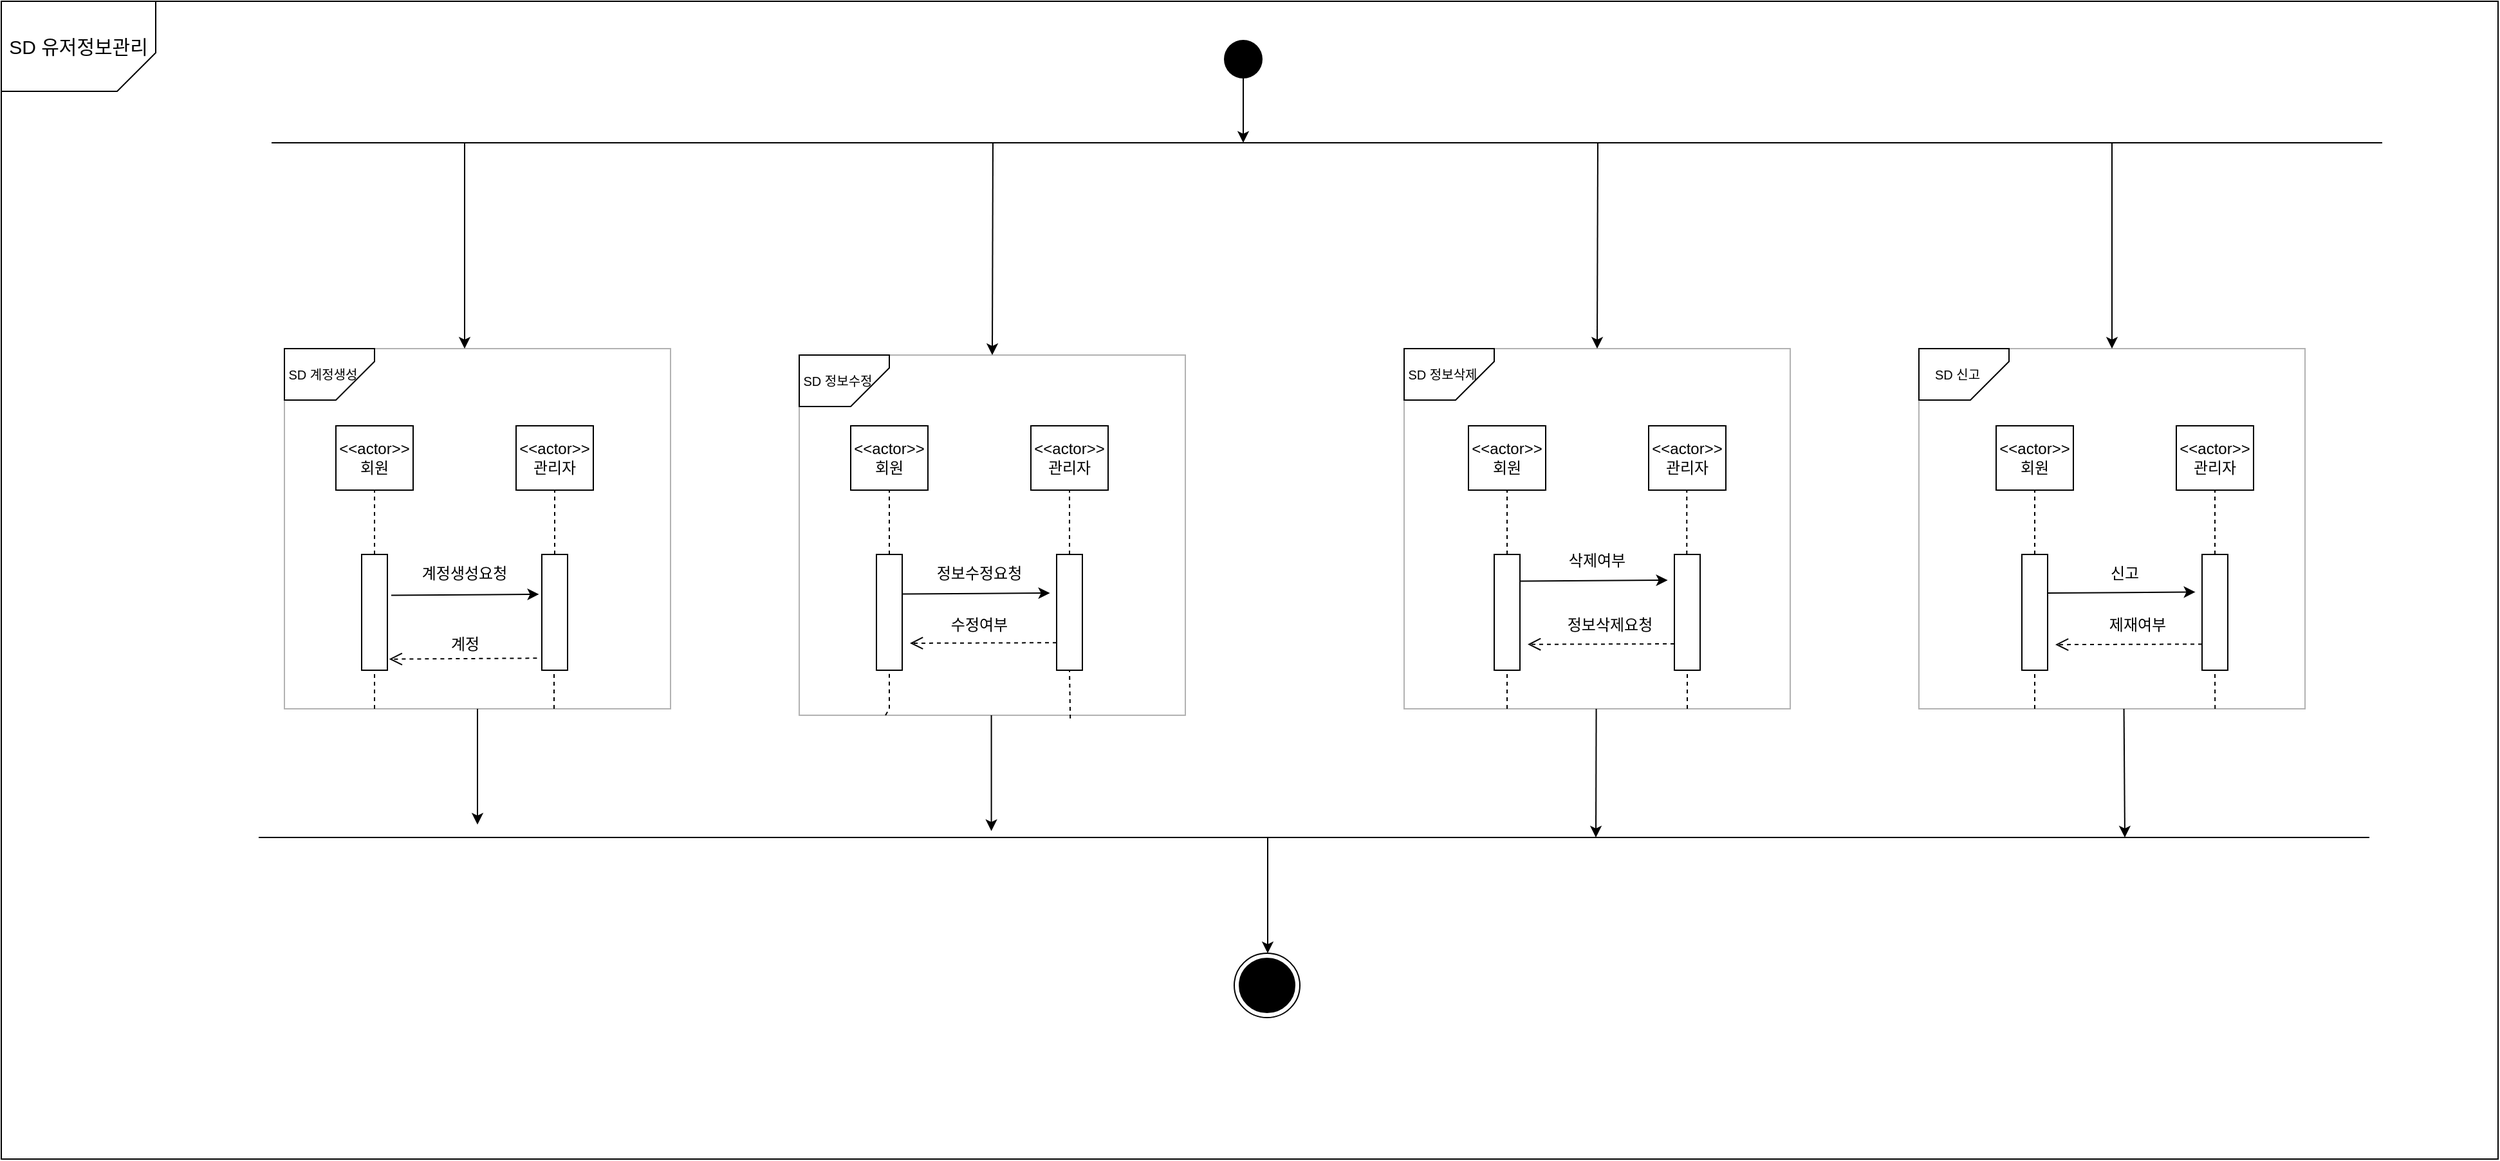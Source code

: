 <mxfile version="18.0.2" type="device"><diagram id="MdSXUPjoFJtuOQGLq4Kt" name="Page-1"><mxGraphModel dx="3793" dy="1540" grid="1" gridSize="10" guides="1" tooltips="1" connect="1" arrows="1" fold="1" page="1" pageScale="1" pageWidth="827" pageHeight="1169" background="#ffffff" math="0" shadow="0"><root><mxCell id="0"/><mxCell id="1" parent="0"/><mxCell id="vOopomJ9JFIP2a_O57IZ-1" value="" style="ellipse;fillColor=#000000;strokeColor=none;" parent="1" vertex="1"><mxGeometry x="380" y="70" width="30" height="30" as="geometry"/></mxCell><mxCell id="vOopomJ9JFIP2a_O57IZ-2" value="" style="endArrow=classic;html=1;rounded=0;exitX=0.5;exitY=1;exitDx=0;exitDy=0;" parent="1" source="vOopomJ9JFIP2a_O57IZ-1" edge="1"><mxGeometry width="50" height="50" relative="1" as="geometry"><mxPoint x="390" y="200" as="sourcePoint"/><mxPoint x="395" y="150" as="targetPoint"/></mxGeometry></mxCell><mxCell id="vOopomJ9JFIP2a_O57IZ-3" value="" style="endArrow=none;html=1;rounded=0;" parent="1" edge="1"><mxGeometry width="50" height="50" relative="1" as="geometry"><mxPoint x="-360" y="150" as="sourcePoint"/><mxPoint x="1280" y="150" as="targetPoint"/></mxGeometry></mxCell><mxCell id="vOopomJ9JFIP2a_O57IZ-4" value="" style="endArrow=classic;html=1;rounded=0;" parent="1" edge="1"><mxGeometry width="50" height="50" relative="1" as="geometry"><mxPoint x="-210" y="150" as="sourcePoint"/><mxPoint x="-210" y="310" as="targetPoint"/><Array as="points"><mxPoint x="-210" y="210"/><mxPoint x="-210" y="230"/><mxPoint x="-210" y="280"/></Array></mxGeometry></mxCell><mxCell id="vOopomJ9JFIP2a_O57IZ-5" value="" style="rounded=0;whiteSpace=wrap;html=1;opacity=30;" parent="1" vertex="1"><mxGeometry x="-350" y="310" width="300" height="280" as="geometry"/></mxCell><mxCell id="vOopomJ9JFIP2a_O57IZ-6" value="&amp;lt;&amp;lt;actor&amp;gt;&amp;gt;&lt;br&gt;회원" style="rounded=0;whiteSpace=wrap;html=1;" parent="1" vertex="1"><mxGeometry x="-310" y="370" width="60" height="50" as="geometry"/></mxCell><mxCell id="vOopomJ9JFIP2a_O57IZ-7" value="&amp;lt;&amp;lt;actor&amp;gt;&amp;gt;&lt;br&gt;관리자" style="rounded=0;whiteSpace=wrap;html=1;" parent="1" vertex="1"><mxGeometry x="-170" y="370" width="60" height="50" as="geometry"/></mxCell><mxCell id="vOopomJ9JFIP2a_O57IZ-10" value="" style="rounded=0;whiteSpace=wrap;html=1;" parent="1" vertex="1"><mxGeometry x="-290" y="470" width="20" height="90" as="geometry"/></mxCell><mxCell id="vOopomJ9JFIP2a_O57IZ-11" value="" style="rounded=0;whiteSpace=wrap;html=1;" parent="1" vertex="1"><mxGeometry x="-150" y="470" width="20" height="90" as="geometry"/></mxCell><mxCell id="vOopomJ9JFIP2a_O57IZ-12" value="" style="endArrow=classic;html=1;rounded=0;exitX=1.15;exitY=0.353;exitDx=0;exitDy=0;exitPerimeter=0;entryX=-0.11;entryY=0.344;entryDx=0;entryDy=0;entryPerimeter=0;" parent="1" source="vOopomJ9JFIP2a_O57IZ-10" target="vOopomJ9JFIP2a_O57IZ-11" edge="1"><mxGeometry width="50" height="50" relative="1" as="geometry"><mxPoint x="390" y="510" as="sourcePoint"/><mxPoint x="440" y="460" as="targetPoint"/><Array as="points"/></mxGeometry></mxCell><mxCell id="vOopomJ9JFIP2a_O57IZ-13" value="계정생성요청" style="text;html=1;strokeColor=none;fillColor=none;align=center;verticalAlign=middle;whiteSpace=wrap;rounded=0;" parent="1" vertex="1"><mxGeometry x="-250" y="470" width="80" height="30" as="geometry"/></mxCell><mxCell id="vOopomJ9JFIP2a_O57IZ-17" value="" style="endArrow=none;dashed=1;html=1;rounded=0;exitX=0.5;exitY=0;exitDx=0;exitDy=0;entryX=0.5;entryY=1;entryDx=0;entryDy=0;" parent="1" source="vOopomJ9JFIP2a_O57IZ-11" target="vOopomJ9JFIP2a_O57IZ-7" edge="1"><mxGeometry width="50" height="50" relative="1" as="geometry"><mxPoint x="130" y="420" as="sourcePoint"/><mxPoint x="180" y="390" as="targetPoint"/></mxGeometry></mxCell><mxCell id="vOopomJ9JFIP2a_O57IZ-18" value="" style="endArrow=none;dashed=1;html=1;rounded=0;exitX=0.5;exitY=0;exitDx=0;exitDy=0;entryX=0.5;entryY=1;entryDx=0;entryDy=0;" parent="1" edge="1"><mxGeometry width="50" height="50" relative="1" as="geometry"><mxPoint x="-280" y="470" as="sourcePoint"/><mxPoint x="-280" y="420" as="targetPoint"/></mxGeometry></mxCell><mxCell id="vOopomJ9JFIP2a_O57IZ-19" value="" style="verticalAlign=bottom;endArrow=open;dashed=1;endSize=8;shadow=0;strokeWidth=1;exitX=-0.19;exitY=0.896;exitDx=0;exitDy=0;exitPerimeter=0;entryX=1.067;entryY=0.904;entryDx=0;entryDy=0;entryPerimeter=0;" parent="1" source="vOopomJ9JFIP2a_O57IZ-11" target="vOopomJ9JFIP2a_O57IZ-10" edge="1"><mxGeometry x="-0.429" y="-50" relative="1" as="geometry"><mxPoint x="-260" y="551" as="targetPoint"/><mxPoint x="160" y="500" as="sourcePoint"/><mxPoint as="offset"/></mxGeometry></mxCell><mxCell id="vOopomJ9JFIP2a_O57IZ-20" value="계정" style="text;html=1;align=center;verticalAlign=middle;resizable=0;points=[];autosize=1;strokeColor=none;fillColor=none;" parent="1" vertex="1"><mxGeometry x="-230" y="530" width="40" height="20" as="geometry"/></mxCell><mxCell id="vOopomJ9JFIP2a_O57IZ-21" value="" style="endArrow=none;dashed=1;html=1;rounded=0;entryX=0.5;entryY=1;entryDx=0;entryDy=0;" parent="1" target="vOopomJ9JFIP2a_O57IZ-10" edge="1"><mxGeometry width="50" height="50" relative="1" as="geometry"><mxPoint x="-280" y="590" as="sourcePoint"/><mxPoint x="380" y="400" as="targetPoint"/></mxGeometry></mxCell><mxCell id="vOopomJ9JFIP2a_O57IZ-22" value="" style="endArrow=none;dashed=1;html=1;rounded=0;entryX=0.5;entryY=1;entryDx=0;entryDy=0;" parent="1" edge="1"><mxGeometry width="50" height="50" relative="1" as="geometry"><mxPoint x="-140.5" y="590" as="sourcePoint"/><mxPoint x="-140.5" y="560" as="targetPoint"/></mxGeometry></mxCell><mxCell id="vOopomJ9JFIP2a_O57IZ-23" value="" style="shape=card;whiteSpace=wrap;html=1;rotation=-180;" parent="1" vertex="1"><mxGeometry x="-350" y="310" width="70" height="40" as="geometry"/></mxCell><mxCell id="vOopomJ9JFIP2a_O57IZ-24" value="&lt;font style=&quot;font-size: 10px;&quot;&gt;SD 계정생성&lt;/font&gt;" style="text;html=1;strokeColor=none;fillColor=none;align=center;verticalAlign=middle;whiteSpace=wrap;rounded=0;" parent="1" vertex="1"><mxGeometry x="-350" y="315" width="60" height="30" as="geometry"/></mxCell><mxCell id="vOopomJ9JFIP2a_O57IZ-25" value="" style="endArrow=classic;html=1;rounded=0;entryX=0.5;entryY=0;entryDx=0;entryDy=0;" parent="1" target="vOopomJ9JFIP2a_O57IZ-26" edge="1"><mxGeometry width="50" height="50" relative="1" as="geometry"><mxPoint x="200.5" y="150" as="sourcePoint"/><mxPoint x="200" y="275.8" as="targetPoint"/></mxGeometry></mxCell><mxCell id="vOopomJ9JFIP2a_O57IZ-26" value="" style="rounded=0;whiteSpace=wrap;html=1;opacity=30;" parent="1" vertex="1"><mxGeometry x="50" y="315" width="300" height="280" as="geometry"/></mxCell><mxCell id="vOopomJ9JFIP2a_O57IZ-28" value="" style="shape=card;whiteSpace=wrap;html=1;rotation=-180;" parent="1" vertex="1"><mxGeometry x="50" y="315" width="70" height="40" as="geometry"/></mxCell><mxCell id="vOopomJ9JFIP2a_O57IZ-29" value="SD 정보수정" style="text;html=1;strokeColor=none;fillColor=none;align=center;verticalAlign=middle;whiteSpace=wrap;rounded=0;fontSize=10;" parent="1" vertex="1"><mxGeometry x="50" y="320" width="60" height="30" as="geometry"/></mxCell><mxCell id="vOopomJ9JFIP2a_O57IZ-31" value="&amp;lt;&amp;lt;actor&amp;gt;&amp;gt;&lt;br&gt;회원" style="rounded=0;whiteSpace=wrap;html=1;" parent="1" vertex="1"><mxGeometry x="90" y="370" width="60" height="50" as="geometry"/></mxCell><mxCell id="vOopomJ9JFIP2a_O57IZ-32" value="&amp;lt;&amp;lt;actor&amp;gt;&amp;gt;&lt;br&gt;관리자" style="rounded=0;whiteSpace=wrap;html=1;" parent="1" vertex="1"><mxGeometry x="230" y="370" width="60" height="50" as="geometry"/></mxCell><mxCell id="vOopomJ9JFIP2a_O57IZ-33" value="" style="endArrow=none;dashed=1;html=1;rounded=0;exitX=0.5;exitY=0;exitDx=0;exitDy=0;entryX=0.5;entryY=1;entryDx=0;entryDy=0;" parent="1" edge="1"><mxGeometry width="50" height="50" relative="1" as="geometry"><mxPoint x="120" y="470" as="sourcePoint"/><mxPoint x="120" y="420" as="targetPoint"/></mxGeometry></mxCell><mxCell id="vOopomJ9JFIP2a_O57IZ-38" value="" style="endArrow=none;dashed=1;html=1;rounded=0;fontSize=10;entryX=0.5;entryY=1;entryDx=0;entryDy=0;" parent="1" target="vOopomJ9JFIP2a_O57IZ-32" edge="1"><mxGeometry width="50" height="50" relative="1" as="geometry"><mxPoint x="260" y="470" as="sourcePoint"/><mxPoint x="260" y="430" as="targetPoint"/></mxGeometry></mxCell><mxCell id="vOopomJ9JFIP2a_O57IZ-39" value="" style="rounded=0;whiteSpace=wrap;html=1;" parent="1" vertex="1"><mxGeometry x="110" y="470" width="20" height="90" as="geometry"/></mxCell><mxCell id="vOopomJ9JFIP2a_O57IZ-40" value="" style="rounded=0;whiteSpace=wrap;html=1;" parent="1" vertex="1"><mxGeometry x="250" y="470" width="20" height="90" as="geometry"/></mxCell><mxCell id="vOopomJ9JFIP2a_O57IZ-41" value="" style="endArrow=classic;html=1;rounded=0;exitX=1.15;exitY=0.353;exitDx=0;exitDy=0;exitPerimeter=0;entryX=-0.11;entryY=0.344;entryDx=0;entryDy=0;entryPerimeter=0;" parent="1" edge="1"><mxGeometry width="50" height="50" relative="1" as="geometry"><mxPoint x="130.0" y="500.81" as="sourcePoint"/><mxPoint x="244.8" y="500.0" as="targetPoint"/><Array as="points"/></mxGeometry></mxCell><mxCell id="vOopomJ9JFIP2a_O57IZ-42" value="" style="verticalAlign=bottom;endArrow=open;dashed=1;endSize=8;shadow=0;strokeWidth=1;exitX=-0.19;exitY=0.896;exitDx=0;exitDy=0;exitPerimeter=0;" parent="1" edge="1"><mxGeometry x="-0.429" y="-50" relative="1" as="geometry"><mxPoint x="136" y="539" as="targetPoint"/><mxPoint x="250.0" y="538.6" as="sourcePoint"/><mxPoint as="offset"/></mxGeometry></mxCell><mxCell id="vOopomJ9JFIP2a_O57IZ-44" value="정보수정요청" style="text;html=1;strokeColor=none;fillColor=none;align=center;verticalAlign=middle;whiteSpace=wrap;rounded=0;" parent="1" vertex="1"><mxGeometry x="150" y="470" width="80" height="30" as="geometry"/></mxCell><mxCell id="vOopomJ9JFIP2a_O57IZ-45" value="수정여부" style="text;html=1;strokeColor=none;fillColor=none;align=center;verticalAlign=middle;whiteSpace=wrap;rounded=0;" parent="1" vertex="1"><mxGeometry x="150" y="510" width="80" height="30" as="geometry"/></mxCell><mxCell id="vOopomJ9JFIP2a_O57IZ-46" value="" style="endArrow=classic;html=1;rounded=0;entryX=0.5;entryY=0;entryDx=0;entryDy=0;" parent="1" edge="1"><mxGeometry width="50" height="50" relative="1" as="geometry"><mxPoint x="670.5" y="150.0" as="sourcePoint"/><mxPoint x="670" y="310" as="targetPoint"/></mxGeometry></mxCell><mxCell id="vOopomJ9JFIP2a_O57IZ-47" value="" style="rounded=0;whiteSpace=wrap;html=1;opacity=30;" parent="1" vertex="1"><mxGeometry x="520" y="310" width="300" height="280" as="geometry"/></mxCell><mxCell id="vOopomJ9JFIP2a_O57IZ-49" value="" style="shape=card;whiteSpace=wrap;html=1;rotation=-180;" parent="1" vertex="1"><mxGeometry x="520" y="310" width="70" height="40" as="geometry"/></mxCell><mxCell id="vOopomJ9JFIP2a_O57IZ-50" value="SD 정보삭제" style="text;html=1;strokeColor=none;fillColor=none;align=center;verticalAlign=middle;whiteSpace=wrap;rounded=0;fontSize=10;" parent="1" vertex="1"><mxGeometry x="520" y="315" width="60" height="30" as="geometry"/></mxCell><mxCell id="vOopomJ9JFIP2a_O57IZ-53" value="" style="endArrow=none;dashed=1;html=1;rounded=0;fontSize=10;entryX=0.5;entryY=1;entryDx=0;entryDy=0;" parent="1" source="vOopomJ9JFIP2a_O57IZ-26" target="vOopomJ9JFIP2a_O57IZ-39" edge="1"><mxGeometry width="50" height="50" relative="1" as="geometry"><mxPoint x="120" y="580" as="sourcePoint"/><mxPoint x="260" y="370" as="targetPoint"/><Array as="points"><mxPoint x="120" y="590"/></Array></mxGeometry></mxCell><mxCell id="vOopomJ9JFIP2a_O57IZ-54" value="" style="endArrow=none;dashed=1;html=1;rounded=0;fontSize=10;entryX=0.5;entryY=1;entryDx=0;entryDy=0;exitX=0.702;exitY=1.009;exitDx=0;exitDy=0;exitPerimeter=0;" parent="1" source="vOopomJ9JFIP2a_O57IZ-26" target="vOopomJ9JFIP2a_O57IZ-40" edge="1"><mxGeometry width="50" height="50" relative="1" as="geometry"><mxPoint x="140" y="450" as="sourcePoint"/><mxPoint x="190" y="400" as="targetPoint"/></mxGeometry></mxCell><mxCell id="vOopomJ9JFIP2a_O57IZ-55" value="&amp;lt;&amp;lt;actor&amp;gt;&amp;gt;&lt;br&gt;회원" style="rounded=0;whiteSpace=wrap;html=1;" parent="1" vertex="1"><mxGeometry x="570" y="370" width="60" height="50" as="geometry"/></mxCell><mxCell id="vOopomJ9JFIP2a_O57IZ-56" value="&amp;lt;&amp;lt;actor&amp;gt;&amp;gt;&lt;br&gt;관리자" style="rounded=0;whiteSpace=wrap;html=1;" parent="1" vertex="1"><mxGeometry x="710" y="370" width="60" height="50" as="geometry"/></mxCell><mxCell id="vOopomJ9JFIP2a_O57IZ-60" value="" style="endArrow=none;dashed=1;html=1;rounded=0;fontSize=10;" parent="1" edge="1"><mxGeometry width="50" height="50" relative="1" as="geometry"><mxPoint x="600" y="470" as="sourcePoint"/><mxPoint x="600" y="420" as="targetPoint"/><Array as="points"><mxPoint x="600" y="470"/><mxPoint x="600" y="460"/></Array></mxGeometry></mxCell><mxCell id="vOopomJ9JFIP2a_O57IZ-63" value="" style="endArrow=none;dashed=1;html=1;rounded=0;fontSize=10;" parent="1" edge="1"><mxGeometry width="50" height="50" relative="1" as="geometry"><mxPoint x="739.64" y="470" as="sourcePoint"/><mxPoint x="739.64" y="420" as="targetPoint"/></mxGeometry></mxCell><mxCell id="vOopomJ9JFIP2a_O57IZ-64" value="" style="rounded=0;whiteSpace=wrap;html=1;" parent="1" vertex="1"><mxGeometry x="590" y="470" width="20" height="90" as="geometry"/></mxCell><mxCell id="vOopomJ9JFIP2a_O57IZ-65" value="" style="rounded=0;whiteSpace=wrap;html=1;" parent="1" vertex="1"><mxGeometry x="730" y="470" width="20" height="90" as="geometry"/></mxCell><mxCell id="vOopomJ9JFIP2a_O57IZ-66" value="" style="endArrow=classic;html=1;rounded=0;exitX=1.15;exitY=0.353;exitDx=0;exitDy=0;exitPerimeter=0;entryX=-0.11;entryY=0.344;entryDx=0;entryDy=0;entryPerimeter=0;" parent="1" edge="1"><mxGeometry width="50" height="50" relative="1" as="geometry"><mxPoint x="610.0" y="490.81" as="sourcePoint"/><mxPoint x="724.8" y="490" as="targetPoint"/><Array as="points"/></mxGeometry></mxCell><mxCell id="vOopomJ9JFIP2a_O57IZ-67" value="" style="verticalAlign=bottom;endArrow=open;dashed=1;endSize=8;shadow=0;strokeWidth=1;exitX=-0.19;exitY=0.896;exitDx=0;exitDy=0;exitPerimeter=0;" parent="1" edge="1"><mxGeometry x="-0.429" y="-50" relative="1" as="geometry"><mxPoint x="616" y="539.9" as="targetPoint"/><mxPoint x="730" y="539.5" as="sourcePoint"/><mxPoint as="offset"/></mxGeometry></mxCell><mxCell id="vOopomJ9JFIP2a_O57IZ-68" value="정보삭제요청" style="text;html=1;strokeColor=none;fillColor=none;align=center;verticalAlign=middle;whiteSpace=wrap;rounded=0;" parent="1" vertex="1"><mxGeometry x="640" y="510" width="80" height="30" as="geometry"/></mxCell><mxCell id="vOopomJ9JFIP2a_O57IZ-69" value="삭제여부" style="text;html=1;strokeColor=none;fillColor=none;align=center;verticalAlign=middle;whiteSpace=wrap;rounded=0;" parent="1" vertex="1"><mxGeometry x="630" y="460" width="80" height="30" as="geometry"/></mxCell><mxCell id="vOopomJ9JFIP2a_O57IZ-70" value="" style="endArrow=none;dashed=1;html=1;rounded=0;fontSize=10;" parent="1" edge="1"><mxGeometry width="50" height="50" relative="1" as="geometry"><mxPoint x="740" y="590" as="sourcePoint"/><mxPoint x="740" y="560" as="targetPoint"/></mxGeometry></mxCell><mxCell id="vOopomJ9JFIP2a_O57IZ-71" value="" style="endArrow=none;dashed=1;html=1;rounded=0;fontSize=10;" parent="1" edge="1"><mxGeometry width="50" height="50" relative="1" as="geometry"><mxPoint x="600" y="590" as="sourcePoint"/><mxPoint x="600" y="560" as="targetPoint"/></mxGeometry></mxCell><mxCell id="vOopomJ9JFIP2a_O57IZ-72" value="" style="endArrow=classic;html=1;rounded=0;fontSize=10;entryX=0.5;entryY=0;entryDx=0;entryDy=0;" parent="1" target="vOopomJ9JFIP2a_O57IZ-73" edge="1"><mxGeometry width="50" height="50" relative="1" as="geometry"><mxPoint x="1070" y="150" as="sourcePoint"/><mxPoint x="1070" y="300" as="targetPoint"/><Array as="points"/></mxGeometry></mxCell><mxCell id="vOopomJ9JFIP2a_O57IZ-73" value="" style="rounded=0;whiteSpace=wrap;html=1;opacity=30;" parent="1" vertex="1"><mxGeometry x="920" y="310" width="300" height="280" as="geometry"/></mxCell><mxCell id="vOopomJ9JFIP2a_O57IZ-74" value="" style="shape=card;whiteSpace=wrap;html=1;rotation=-180;" parent="1" vertex="1"><mxGeometry x="920" y="310" width="70" height="40" as="geometry"/></mxCell><mxCell id="vOopomJ9JFIP2a_O57IZ-75" value="SD 신고" style="text;html=1;strokeColor=none;fillColor=none;align=center;verticalAlign=middle;whiteSpace=wrap;rounded=0;fontSize=10;" parent="1" vertex="1"><mxGeometry x="920" y="315" width="60" height="30" as="geometry"/></mxCell><mxCell id="vOopomJ9JFIP2a_O57IZ-76" value="&amp;lt;&amp;lt;actor&amp;gt;&amp;gt;&lt;br&gt;회원" style="rounded=0;whiteSpace=wrap;html=1;" parent="1" vertex="1"><mxGeometry x="980" y="370" width="60" height="50" as="geometry"/></mxCell><mxCell id="vOopomJ9JFIP2a_O57IZ-77" value="&amp;lt;&amp;lt;actor&amp;gt;&amp;gt;&lt;br&gt;관리자" style="rounded=0;whiteSpace=wrap;html=1;" parent="1" vertex="1"><mxGeometry x="1120" y="370" width="60" height="50" as="geometry"/></mxCell><mxCell id="vOopomJ9JFIP2a_O57IZ-78" value="" style="endArrow=none;dashed=1;html=1;rounded=0;fontSize=10;entryX=0.5;entryY=1;entryDx=0;entryDy=0;" parent="1" target="vOopomJ9JFIP2a_O57IZ-76" edge="1"><mxGeometry width="50" height="50" relative="1" as="geometry"><mxPoint x="1010" y="470" as="sourcePoint"/><mxPoint x="1050" y="390" as="targetPoint"/></mxGeometry></mxCell><mxCell id="vOopomJ9JFIP2a_O57IZ-79" value="" style="endArrow=none;dashed=1;html=1;rounded=0;fontSize=10;entryX=0.5;entryY=1;entryDx=0;entryDy=0;" parent="1" target="vOopomJ9JFIP2a_O57IZ-77" edge="1"><mxGeometry width="50" height="50" relative="1" as="geometry"><mxPoint x="1150" y="470" as="sourcePoint"/><mxPoint x="1020" y="430" as="targetPoint"/><Array as="points"/></mxGeometry></mxCell><mxCell id="vOopomJ9JFIP2a_O57IZ-80" value="" style="rounded=0;whiteSpace=wrap;html=1;" parent="1" vertex="1"><mxGeometry x="1000" y="470" width="20" height="90" as="geometry"/></mxCell><mxCell id="vOopomJ9JFIP2a_O57IZ-81" value="" style="rounded=0;whiteSpace=wrap;html=1;" parent="1" vertex="1"><mxGeometry x="1140" y="470" width="20" height="90" as="geometry"/></mxCell><mxCell id="vOopomJ9JFIP2a_O57IZ-84" value="" style="endArrow=classic;html=1;rounded=0;exitX=1.15;exitY=0.353;exitDx=0;exitDy=0;exitPerimeter=0;entryX=-0.11;entryY=0.344;entryDx=0;entryDy=0;entryPerimeter=0;" parent="1" edge="1"><mxGeometry width="50" height="50" relative="1" as="geometry"><mxPoint x="1020" y="500.0" as="sourcePoint"/><mxPoint x="1134.8" y="499.19" as="targetPoint"/><Array as="points"/></mxGeometry></mxCell><mxCell id="vOopomJ9JFIP2a_O57IZ-85" value="" style="verticalAlign=bottom;endArrow=open;dashed=1;endSize=8;shadow=0;strokeWidth=1;exitX=-0.19;exitY=0.896;exitDx=0;exitDy=0;exitPerimeter=0;" parent="1" edge="1"><mxGeometry x="-0.429" y="-50" relative="1" as="geometry"><mxPoint x="1026" y="540.1" as="targetPoint"/><mxPoint x="1140" y="539.7" as="sourcePoint"/><mxPoint as="offset"/></mxGeometry></mxCell><mxCell id="vOopomJ9JFIP2a_O57IZ-86" value="신고" style="text;html=1;strokeColor=none;fillColor=none;align=center;verticalAlign=middle;whiteSpace=wrap;rounded=0;" parent="1" vertex="1"><mxGeometry x="1040" y="470" width="80" height="30" as="geometry"/></mxCell><mxCell id="vOopomJ9JFIP2a_O57IZ-87" value="제재여부" style="text;html=1;strokeColor=none;fillColor=none;align=center;verticalAlign=middle;whiteSpace=wrap;rounded=0;" parent="1" vertex="1"><mxGeometry x="1050" y="510" width="80" height="30" as="geometry"/></mxCell><mxCell id="vOopomJ9JFIP2a_O57IZ-88" value="" style="endArrow=none;dashed=1;html=1;rounded=0;fontSize=10;" parent="1" edge="1"><mxGeometry width="50" height="50" relative="1" as="geometry"><mxPoint x="1010" y="590" as="sourcePoint"/><mxPoint x="1010" y="560" as="targetPoint"/></mxGeometry></mxCell><mxCell id="vOopomJ9JFIP2a_O57IZ-89" value="" style="endArrow=none;dashed=1;html=1;rounded=0;fontSize=10;exitX=0.767;exitY=1;exitDx=0;exitDy=0;exitPerimeter=0;" parent="1" source="vOopomJ9JFIP2a_O57IZ-73" edge="1"><mxGeometry width="50" height="50" relative="1" as="geometry"><mxPoint x="1100" y="610" as="sourcePoint"/><mxPoint x="1150" y="560" as="targetPoint"/></mxGeometry></mxCell><mxCell id="vOopomJ9JFIP2a_O57IZ-91" value="" style="endArrow=classic;html=1;rounded=0;fontSize=10;exitX=0.5;exitY=1;exitDx=0;exitDy=0;" parent="1" source="vOopomJ9JFIP2a_O57IZ-5" edge="1"><mxGeometry width="50" height="50" relative="1" as="geometry"><mxPoint x="-170" y="710" as="sourcePoint"/><mxPoint x="-200" y="680" as="targetPoint"/></mxGeometry></mxCell><mxCell id="vOopomJ9JFIP2a_O57IZ-92" value="" style="endArrow=classic;html=1;rounded=0;fontSize=10;exitX=0.5;exitY=1;exitDx=0;exitDy=0;" parent="1" edge="1"><mxGeometry width="50" height="50" relative="1" as="geometry"><mxPoint x="199.29" y="595" as="sourcePoint"/><mxPoint x="199.29" y="685" as="targetPoint"/></mxGeometry></mxCell><mxCell id="vOopomJ9JFIP2a_O57IZ-93" value="" style="endArrow=classic;html=1;rounded=0;fontSize=10;exitX=0.5;exitY=1;exitDx=0;exitDy=0;" parent="1" edge="1"><mxGeometry width="50" height="50" relative="1" as="geometry"><mxPoint x="669.29" y="590" as="sourcePoint"/><mxPoint x="669" y="690" as="targetPoint"/></mxGeometry></mxCell><mxCell id="vOopomJ9JFIP2a_O57IZ-94" value="" style="endArrow=classic;html=1;rounded=0;fontSize=10;exitX=0.5;exitY=1;exitDx=0;exitDy=0;" parent="1" edge="1"><mxGeometry width="50" height="50" relative="1" as="geometry"><mxPoint x="1079.29" y="590" as="sourcePoint"/><mxPoint x="1080" y="690" as="targetPoint"/></mxGeometry></mxCell><mxCell id="vOopomJ9JFIP2a_O57IZ-95" value="" style="endArrow=none;html=1;rounded=0;" parent="1" edge="1"><mxGeometry width="50" height="50" relative="1" as="geometry"><mxPoint x="-370.0" y="690" as="sourcePoint"/><mxPoint x="1270" y="690" as="targetPoint"/></mxGeometry></mxCell><mxCell id="vOopomJ9JFIP2a_O57IZ-96" value="" style="endArrow=classic;html=1;rounded=0;fontSize=10;exitX=0.5;exitY=1;exitDx=0;exitDy=0;" parent="1" edge="1"><mxGeometry width="50" height="50" relative="1" as="geometry"><mxPoint x="414" y="690" as="sourcePoint"/><mxPoint x="414" y="780" as="targetPoint"/></mxGeometry></mxCell><mxCell id="vOopomJ9JFIP2a_O57IZ-97" value="" style="ellipse;html=1;shape=endState;fillColor=#000000;strokeColor=#000000;fontSize=10;" parent="1" vertex="1"><mxGeometry x="388" y="780" width="51" height="50" as="geometry"/></mxCell><mxCell id="45kQuZgeUzohjnsIcinz-1" value="" style="rounded=0;whiteSpace=wrap;html=1;fillColor=none;" vertex="1" parent="1"><mxGeometry x="-570" y="40" width="1940" height="900" as="geometry"/></mxCell><mxCell id="45kQuZgeUzohjnsIcinz-2" value="" style="shape=card;whiteSpace=wrap;html=1;rotation=-180;" vertex="1" parent="1"><mxGeometry x="-570" y="40" width="120" height="70" as="geometry"/></mxCell><mxCell id="45kQuZgeUzohjnsIcinz-3" value="&lt;font style=&quot;font-size: 15px;&quot;&gt;SD 유저정보관리&lt;/font&gt;" style="text;html=1;strokeColor=none;fillColor=none;align=center;verticalAlign=middle;whiteSpace=wrap;rounded=0;" vertex="1" parent="1"><mxGeometry x="-570" y="60" width="120" height="30" as="geometry"/></mxCell></root></mxGraphModel></diagram></mxfile>